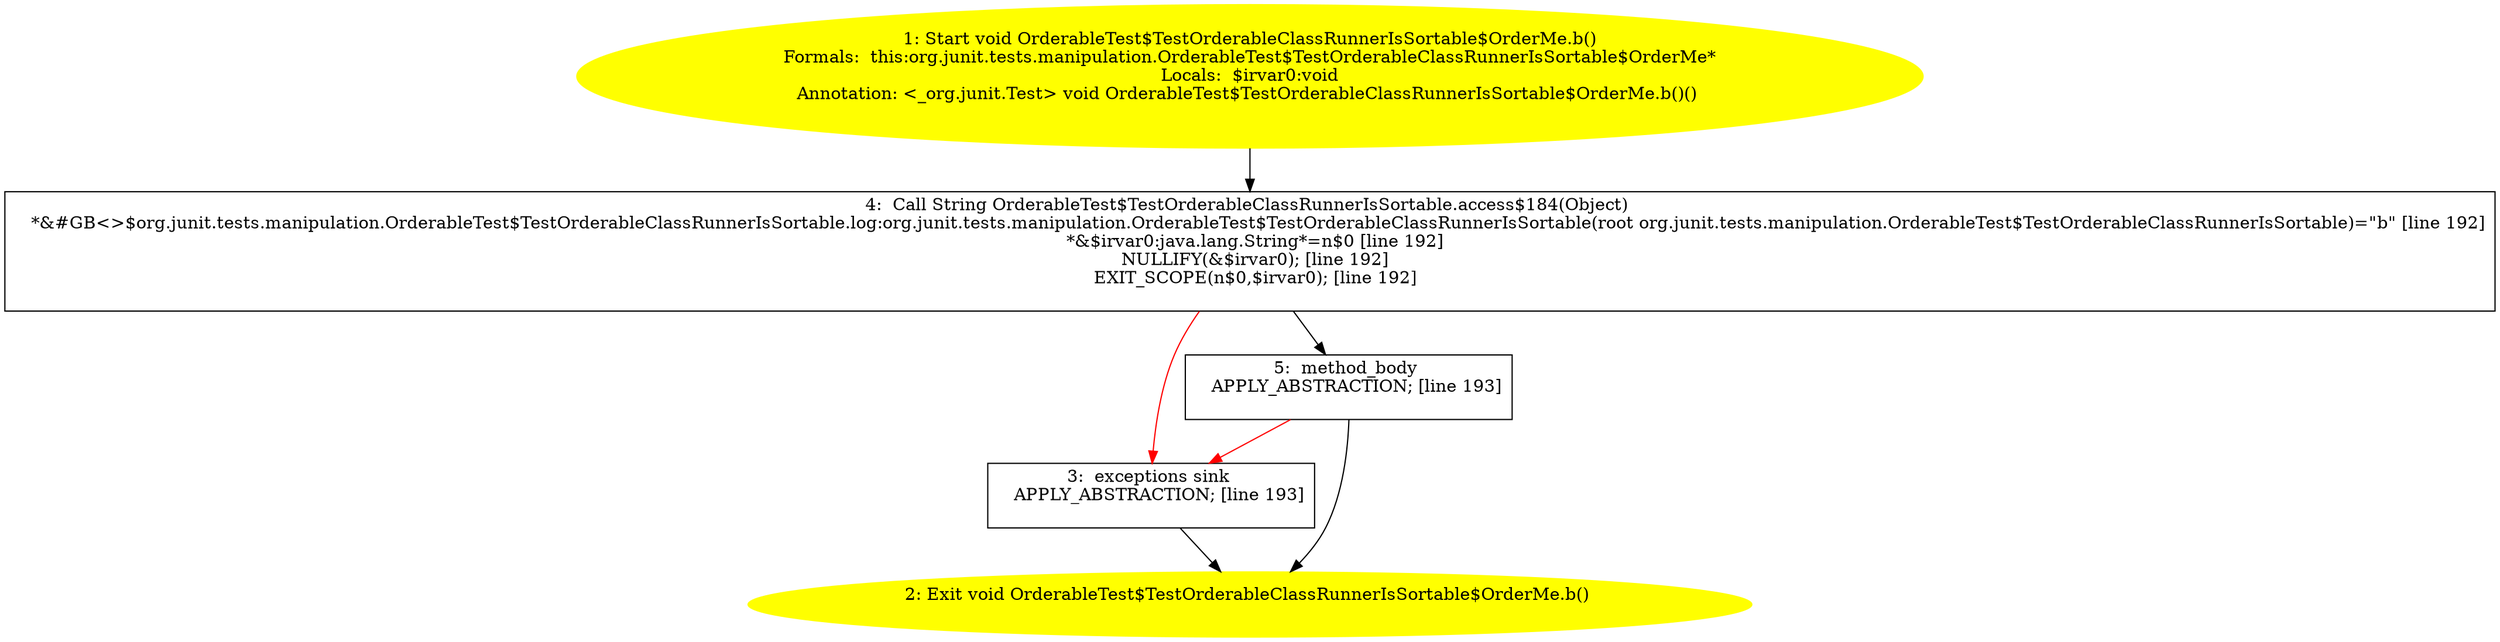 /* @generated */
digraph cfg {
"org.junit.tests.manipulation.OrderableTest$TestOrderableClassRunnerIsSortable$OrderMe.b():void.9a0b02434dc793fadd06480fc2093629_1" [label="1: Start void OrderableTest$TestOrderableClassRunnerIsSortable$OrderMe.b()\nFormals:  this:org.junit.tests.manipulation.OrderableTest$TestOrderableClassRunnerIsSortable$OrderMe*\nLocals:  $irvar0:void\nAnnotation: <_org.junit.Test> void OrderableTest$TestOrderableClassRunnerIsSortable$OrderMe.b()() \n  " color=yellow style=filled]
	

	 "org.junit.tests.manipulation.OrderableTest$TestOrderableClassRunnerIsSortable$OrderMe.b():void.9a0b02434dc793fadd06480fc2093629_1" -> "org.junit.tests.manipulation.OrderableTest$TestOrderableClassRunnerIsSortable$OrderMe.b():void.9a0b02434dc793fadd06480fc2093629_4" ;
"org.junit.tests.manipulation.OrderableTest$TestOrderableClassRunnerIsSortable$OrderMe.b():void.9a0b02434dc793fadd06480fc2093629_2" [label="2: Exit void OrderableTest$TestOrderableClassRunnerIsSortable$OrderMe.b() \n  " color=yellow style=filled]
	

"org.junit.tests.manipulation.OrderableTest$TestOrderableClassRunnerIsSortable$OrderMe.b():void.9a0b02434dc793fadd06480fc2093629_3" [label="3:  exceptions sink \n   APPLY_ABSTRACTION; [line 193]\n " shape="box"]
	

	 "org.junit.tests.manipulation.OrderableTest$TestOrderableClassRunnerIsSortable$OrderMe.b():void.9a0b02434dc793fadd06480fc2093629_3" -> "org.junit.tests.manipulation.OrderableTest$TestOrderableClassRunnerIsSortable$OrderMe.b():void.9a0b02434dc793fadd06480fc2093629_2" ;
"org.junit.tests.manipulation.OrderableTest$TestOrderableClassRunnerIsSortable$OrderMe.b():void.9a0b02434dc793fadd06480fc2093629_4" [label="4:  Call String OrderableTest$TestOrderableClassRunnerIsSortable.access$184(Object) \n   *&#GB<>$org.junit.tests.manipulation.OrderableTest$TestOrderableClassRunnerIsSortable.log:org.junit.tests.manipulation.OrderableTest$TestOrderableClassRunnerIsSortable(root org.junit.tests.manipulation.OrderableTest$TestOrderableClassRunnerIsSortable)=\"b\" [line 192]\n  *&$irvar0:java.lang.String*=n$0 [line 192]\n  NULLIFY(&$irvar0); [line 192]\n  EXIT_SCOPE(n$0,$irvar0); [line 192]\n " shape="box"]
	

	 "org.junit.tests.manipulation.OrderableTest$TestOrderableClassRunnerIsSortable$OrderMe.b():void.9a0b02434dc793fadd06480fc2093629_4" -> "org.junit.tests.manipulation.OrderableTest$TestOrderableClassRunnerIsSortable$OrderMe.b():void.9a0b02434dc793fadd06480fc2093629_5" ;
	 "org.junit.tests.manipulation.OrderableTest$TestOrderableClassRunnerIsSortable$OrderMe.b():void.9a0b02434dc793fadd06480fc2093629_4" -> "org.junit.tests.manipulation.OrderableTest$TestOrderableClassRunnerIsSortable$OrderMe.b():void.9a0b02434dc793fadd06480fc2093629_3" [color="red" ];
"org.junit.tests.manipulation.OrderableTest$TestOrderableClassRunnerIsSortable$OrderMe.b():void.9a0b02434dc793fadd06480fc2093629_5" [label="5:  method_body \n   APPLY_ABSTRACTION; [line 193]\n " shape="box"]
	

	 "org.junit.tests.manipulation.OrderableTest$TestOrderableClassRunnerIsSortable$OrderMe.b():void.9a0b02434dc793fadd06480fc2093629_5" -> "org.junit.tests.manipulation.OrderableTest$TestOrderableClassRunnerIsSortable$OrderMe.b():void.9a0b02434dc793fadd06480fc2093629_2" ;
	 "org.junit.tests.manipulation.OrderableTest$TestOrderableClassRunnerIsSortable$OrderMe.b():void.9a0b02434dc793fadd06480fc2093629_5" -> "org.junit.tests.manipulation.OrderableTest$TestOrderableClassRunnerIsSortable$OrderMe.b():void.9a0b02434dc793fadd06480fc2093629_3" [color="red" ];
}
